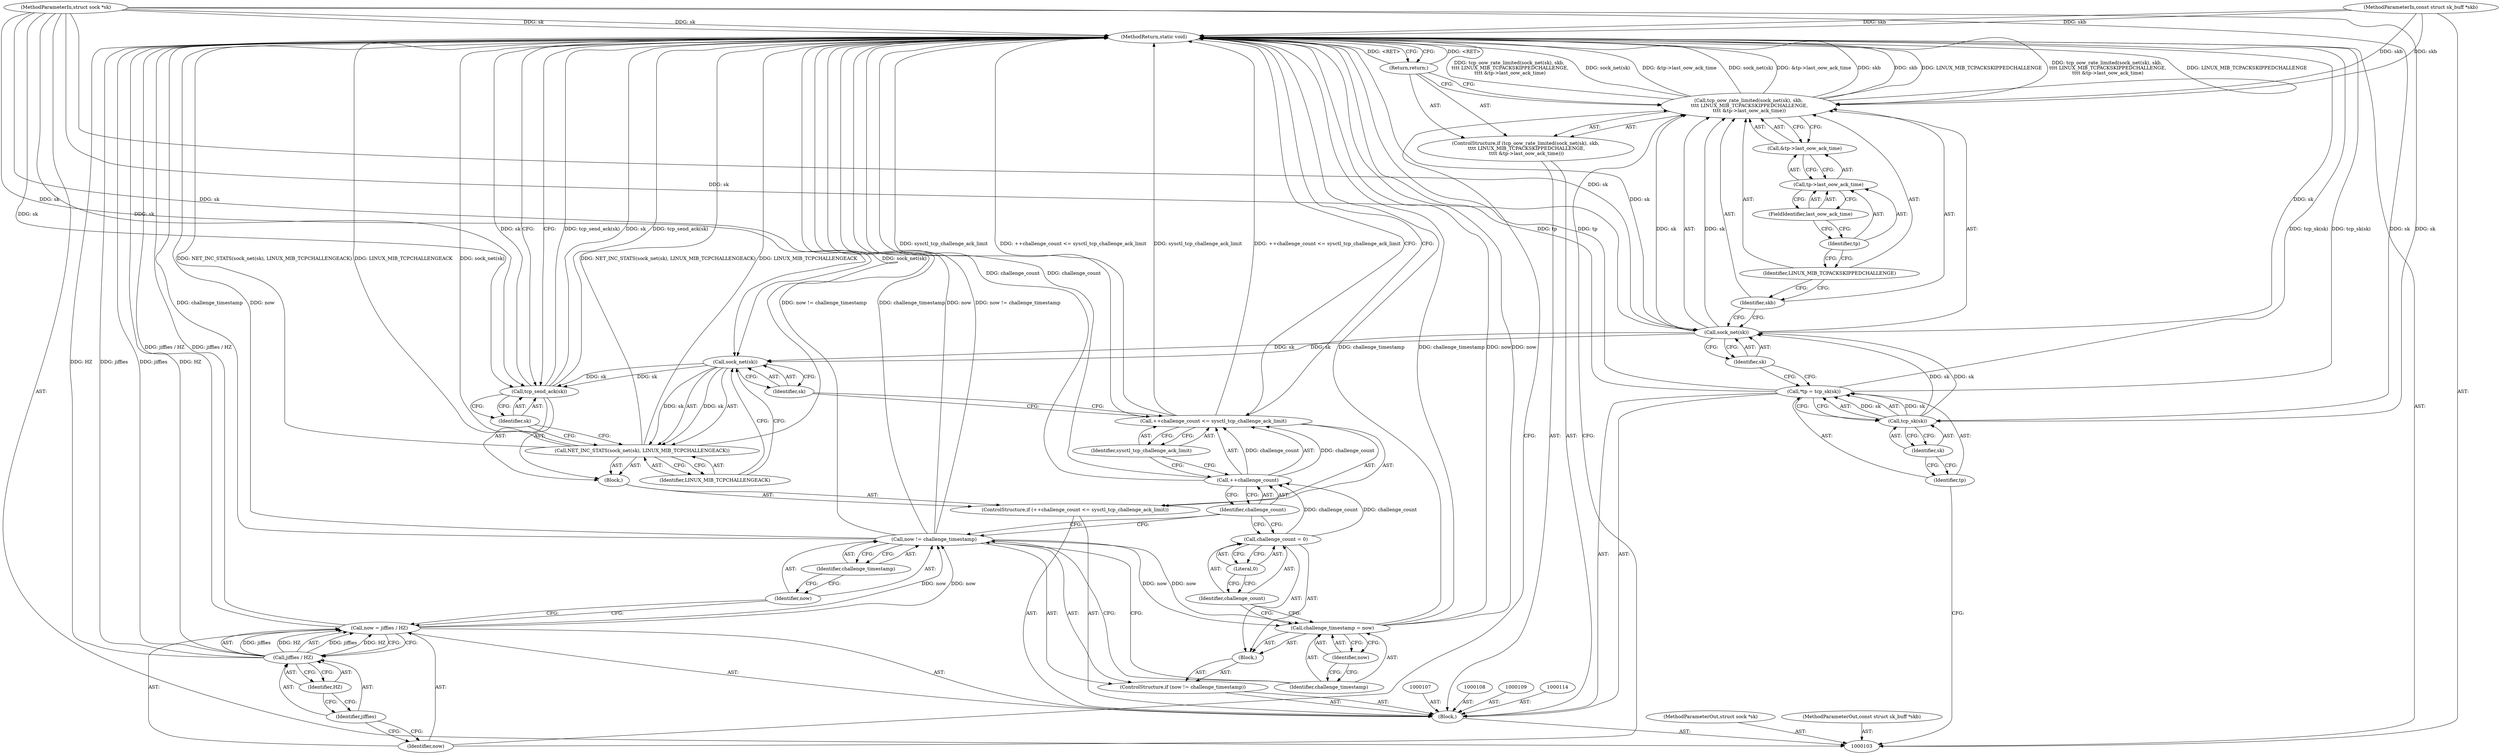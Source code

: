 digraph "1_linux_75ff39ccc1bd5d3c455b6822ab09e533c551f758" {
"1000154" [label="(MethodReturn,static void)"];
"1000104" [label="(MethodParameterIn,struct sock *sk)"];
"1000222" [label="(MethodParameterOut,struct sock *sk)"];
"1000105" [label="(MethodParameterIn,const struct sk_buff *skb)"];
"1000223" [label="(MethodParameterOut,const struct sk_buff *skb)"];
"1000115" [label="(ControlStructure,if (tcp_oow_rate_limited(sock_net(sk), skb,\n \t\t\t\t LINUX_MIB_TCPACKSKIPPEDCHALLENGE,\n \t\t\t\t &tp->last_oow_ack_time)))"];
"1000117" [label="(Call,sock_net(sk))"];
"1000118" [label="(Identifier,sk)"];
"1000119" [label="(Identifier,skb)"];
"1000116" [label="(Call,tcp_oow_rate_limited(sock_net(sk), skb,\n \t\t\t\t LINUX_MIB_TCPACKSKIPPEDCHALLENGE,\n \t\t\t\t &tp->last_oow_ack_time))"];
"1000120" [label="(Identifier,LINUX_MIB_TCPACKSKIPPEDCHALLENGE)"];
"1000124" [label="(FieldIdentifier,last_oow_ack_time)"];
"1000121" [label="(Call,&tp->last_oow_ack_time)"];
"1000122" [label="(Call,tp->last_oow_ack_time)"];
"1000123" [label="(Identifier,tp)"];
"1000125" [label="(Return,return;)"];
"1000130" [label="(Identifier,HZ)"];
"1000126" [label="(Call,now = jiffies / HZ)"];
"1000127" [label="(Identifier,now)"];
"1000128" [label="(Call,jiffies / HZ)"];
"1000129" [label="(Identifier,jiffies)"];
"1000134" [label="(Identifier,challenge_timestamp)"];
"1000131" [label="(ControlStructure,if (now != challenge_timestamp))"];
"1000135" [label="(Block,)"];
"1000132" [label="(Call,now != challenge_timestamp)"];
"1000133" [label="(Identifier,now)"];
"1000138" [label="(Identifier,now)"];
"1000136" [label="(Call,challenge_timestamp = now)"];
"1000137" [label="(Identifier,challenge_timestamp)"];
"1000139" [label="(Call,challenge_count = 0)"];
"1000140" [label="(Identifier,challenge_count)"];
"1000141" [label="(Literal,0)"];
"1000106" [label="(Block,)"];
"1000142" [label="(ControlStructure,if (++challenge_count <= sysctl_tcp_challenge_ack_limit))"];
"1000146" [label="(Identifier,sysctl_tcp_challenge_ack_limit)"];
"1000143" [label="(Call,++challenge_count <= sysctl_tcp_challenge_ack_limit)"];
"1000144" [label="(Call,++challenge_count)"];
"1000147" [label="(Block,)"];
"1000145" [label="(Identifier,challenge_count)"];
"1000149" [label="(Call,sock_net(sk))"];
"1000150" [label="(Identifier,sk)"];
"1000148" [label="(Call,NET_INC_STATS(sock_net(sk), LINUX_MIB_TCPCHALLENGEACK))"];
"1000151" [label="(Identifier,LINUX_MIB_TCPCHALLENGEACK)"];
"1000153" [label="(Identifier,sk)"];
"1000152" [label="(Call,tcp_send_ack(sk))"];
"1000110" [label="(Call,*tp = tcp_sk(sk))"];
"1000111" [label="(Identifier,tp)"];
"1000112" [label="(Call,tcp_sk(sk))"];
"1000113" [label="(Identifier,sk)"];
"1000154" -> "1000103"  [label="AST: "];
"1000154" -> "1000125"  [label="CFG: "];
"1000154" -> "1000152"  [label="CFG: "];
"1000154" -> "1000143"  [label="CFG: "];
"1000125" -> "1000154"  [label="DDG: <RET>"];
"1000116" -> "1000154"  [label="DDG: sock_net(sk)"];
"1000116" -> "1000154"  [label="DDG: &tp->last_oow_ack_time"];
"1000116" -> "1000154"  [label="DDG: skb"];
"1000116" -> "1000154"  [label="DDG: LINUX_MIB_TCPACKSKIPPEDCHALLENGE"];
"1000116" -> "1000154"  [label="DDG: tcp_oow_rate_limited(sock_net(sk), skb,\n \t\t\t\t LINUX_MIB_TCPACKSKIPPEDCHALLENGE,\n \t\t\t\t &tp->last_oow_ack_time)"];
"1000148" -> "1000154"  [label="DDG: LINUX_MIB_TCPCHALLENGEACK"];
"1000148" -> "1000154"  [label="DDG: sock_net(sk)"];
"1000148" -> "1000154"  [label="DDG: NET_INC_STATS(sock_net(sk), LINUX_MIB_TCPCHALLENGEACK)"];
"1000104" -> "1000154"  [label="DDG: sk"];
"1000105" -> "1000154"  [label="DDG: skb"];
"1000152" -> "1000154"  [label="DDG: tcp_send_ack(sk)"];
"1000152" -> "1000154"  [label="DDG: sk"];
"1000117" -> "1000154"  [label="DDG: sk"];
"1000143" -> "1000154"  [label="DDG: sysctl_tcp_challenge_ack_limit"];
"1000143" -> "1000154"  [label="DDG: ++challenge_count <= sysctl_tcp_challenge_ack_limit"];
"1000136" -> "1000154"  [label="DDG: challenge_timestamp"];
"1000136" -> "1000154"  [label="DDG: now"];
"1000128" -> "1000154"  [label="DDG: HZ"];
"1000128" -> "1000154"  [label="DDG: jiffies"];
"1000132" -> "1000154"  [label="DDG: now != challenge_timestamp"];
"1000132" -> "1000154"  [label="DDG: challenge_timestamp"];
"1000132" -> "1000154"  [label="DDG: now"];
"1000110" -> "1000154"  [label="DDG: tcp_sk(sk)"];
"1000110" -> "1000154"  [label="DDG: tp"];
"1000144" -> "1000154"  [label="DDG: challenge_count"];
"1000126" -> "1000154"  [label="DDG: jiffies / HZ"];
"1000104" -> "1000103"  [label="AST: "];
"1000104" -> "1000154"  [label="DDG: sk"];
"1000104" -> "1000112"  [label="DDG: sk"];
"1000104" -> "1000117"  [label="DDG: sk"];
"1000104" -> "1000149"  [label="DDG: sk"];
"1000104" -> "1000152"  [label="DDG: sk"];
"1000222" -> "1000103"  [label="AST: "];
"1000105" -> "1000103"  [label="AST: "];
"1000105" -> "1000154"  [label="DDG: skb"];
"1000105" -> "1000116"  [label="DDG: skb"];
"1000223" -> "1000103"  [label="AST: "];
"1000115" -> "1000106"  [label="AST: "];
"1000116" -> "1000115"  [label="AST: "];
"1000125" -> "1000115"  [label="AST: "];
"1000117" -> "1000116"  [label="AST: "];
"1000117" -> "1000118"  [label="CFG: "];
"1000118" -> "1000117"  [label="AST: "];
"1000119" -> "1000117"  [label="CFG: "];
"1000117" -> "1000154"  [label="DDG: sk"];
"1000117" -> "1000116"  [label="DDG: sk"];
"1000112" -> "1000117"  [label="DDG: sk"];
"1000104" -> "1000117"  [label="DDG: sk"];
"1000117" -> "1000149"  [label="DDG: sk"];
"1000118" -> "1000117"  [label="AST: "];
"1000118" -> "1000110"  [label="CFG: "];
"1000117" -> "1000118"  [label="CFG: "];
"1000119" -> "1000116"  [label="AST: "];
"1000119" -> "1000117"  [label="CFG: "];
"1000120" -> "1000119"  [label="CFG: "];
"1000116" -> "1000115"  [label="AST: "];
"1000116" -> "1000121"  [label="CFG: "];
"1000117" -> "1000116"  [label="AST: "];
"1000119" -> "1000116"  [label="AST: "];
"1000120" -> "1000116"  [label="AST: "];
"1000121" -> "1000116"  [label="AST: "];
"1000125" -> "1000116"  [label="CFG: "];
"1000127" -> "1000116"  [label="CFG: "];
"1000116" -> "1000154"  [label="DDG: sock_net(sk)"];
"1000116" -> "1000154"  [label="DDG: &tp->last_oow_ack_time"];
"1000116" -> "1000154"  [label="DDG: skb"];
"1000116" -> "1000154"  [label="DDG: LINUX_MIB_TCPACKSKIPPEDCHALLENGE"];
"1000116" -> "1000154"  [label="DDG: tcp_oow_rate_limited(sock_net(sk), skb,\n \t\t\t\t LINUX_MIB_TCPACKSKIPPEDCHALLENGE,\n \t\t\t\t &tp->last_oow_ack_time)"];
"1000117" -> "1000116"  [label="DDG: sk"];
"1000105" -> "1000116"  [label="DDG: skb"];
"1000120" -> "1000116"  [label="AST: "];
"1000120" -> "1000119"  [label="CFG: "];
"1000123" -> "1000120"  [label="CFG: "];
"1000124" -> "1000122"  [label="AST: "];
"1000124" -> "1000123"  [label="CFG: "];
"1000122" -> "1000124"  [label="CFG: "];
"1000121" -> "1000116"  [label="AST: "];
"1000121" -> "1000122"  [label="CFG: "];
"1000122" -> "1000121"  [label="AST: "];
"1000116" -> "1000121"  [label="CFG: "];
"1000122" -> "1000121"  [label="AST: "];
"1000122" -> "1000124"  [label="CFG: "];
"1000123" -> "1000122"  [label="AST: "];
"1000124" -> "1000122"  [label="AST: "];
"1000121" -> "1000122"  [label="CFG: "];
"1000123" -> "1000122"  [label="AST: "];
"1000123" -> "1000120"  [label="CFG: "];
"1000124" -> "1000123"  [label="CFG: "];
"1000125" -> "1000115"  [label="AST: "];
"1000125" -> "1000116"  [label="CFG: "];
"1000154" -> "1000125"  [label="CFG: "];
"1000125" -> "1000154"  [label="DDG: <RET>"];
"1000130" -> "1000128"  [label="AST: "];
"1000130" -> "1000129"  [label="CFG: "];
"1000128" -> "1000130"  [label="CFG: "];
"1000126" -> "1000106"  [label="AST: "];
"1000126" -> "1000128"  [label="CFG: "];
"1000127" -> "1000126"  [label="AST: "];
"1000128" -> "1000126"  [label="AST: "];
"1000133" -> "1000126"  [label="CFG: "];
"1000126" -> "1000154"  [label="DDG: jiffies / HZ"];
"1000128" -> "1000126"  [label="DDG: jiffies"];
"1000128" -> "1000126"  [label="DDG: HZ"];
"1000126" -> "1000132"  [label="DDG: now"];
"1000127" -> "1000126"  [label="AST: "];
"1000127" -> "1000116"  [label="CFG: "];
"1000129" -> "1000127"  [label="CFG: "];
"1000128" -> "1000126"  [label="AST: "];
"1000128" -> "1000130"  [label="CFG: "];
"1000129" -> "1000128"  [label="AST: "];
"1000130" -> "1000128"  [label="AST: "];
"1000126" -> "1000128"  [label="CFG: "];
"1000128" -> "1000154"  [label="DDG: HZ"];
"1000128" -> "1000154"  [label="DDG: jiffies"];
"1000128" -> "1000126"  [label="DDG: jiffies"];
"1000128" -> "1000126"  [label="DDG: HZ"];
"1000129" -> "1000128"  [label="AST: "];
"1000129" -> "1000127"  [label="CFG: "];
"1000130" -> "1000129"  [label="CFG: "];
"1000134" -> "1000132"  [label="AST: "];
"1000134" -> "1000133"  [label="CFG: "];
"1000132" -> "1000134"  [label="CFG: "];
"1000131" -> "1000106"  [label="AST: "];
"1000132" -> "1000131"  [label="AST: "];
"1000135" -> "1000131"  [label="AST: "];
"1000135" -> "1000131"  [label="AST: "];
"1000136" -> "1000135"  [label="AST: "];
"1000139" -> "1000135"  [label="AST: "];
"1000132" -> "1000131"  [label="AST: "];
"1000132" -> "1000134"  [label="CFG: "];
"1000133" -> "1000132"  [label="AST: "];
"1000134" -> "1000132"  [label="AST: "];
"1000137" -> "1000132"  [label="CFG: "];
"1000145" -> "1000132"  [label="CFG: "];
"1000132" -> "1000154"  [label="DDG: now != challenge_timestamp"];
"1000132" -> "1000154"  [label="DDG: challenge_timestamp"];
"1000132" -> "1000154"  [label="DDG: now"];
"1000126" -> "1000132"  [label="DDG: now"];
"1000132" -> "1000136"  [label="DDG: now"];
"1000133" -> "1000132"  [label="AST: "];
"1000133" -> "1000126"  [label="CFG: "];
"1000134" -> "1000133"  [label="CFG: "];
"1000138" -> "1000136"  [label="AST: "];
"1000138" -> "1000137"  [label="CFG: "];
"1000136" -> "1000138"  [label="CFG: "];
"1000136" -> "1000135"  [label="AST: "];
"1000136" -> "1000138"  [label="CFG: "];
"1000137" -> "1000136"  [label="AST: "];
"1000138" -> "1000136"  [label="AST: "];
"1000140" -> "1000136"  [label="CFG: "];
"1000136" -> "1000154"  [label="DDG: challenge_timestamp"];
"1000136" -> "1000154"  [label="DDG: now"];
"1000132" -> "1000136"  [label="DDG: now"];
"1000137" -> "1000136"  [label="AST: "];
"1000137" -> "1000132"  [label="CFG: "];
"1000138" -> "1000137"  [label="CFG: "];
"1000139" -> "1000135"  [label="AST: "];
"1000139" -> "1000141"  [label="CFG: "];
"1000140" -> "1000139"  [label="AST: "];
"1000141" -> "1000139"  [label="AST: "];
"1000145" -> "1000139"  [label="CFG: "];
"1000139" -> "1000144"  [label="DDG: challenge_count"];
"1000140" -> "1000139"  [label="AST: "];
"1000140" -> "1000136"  [label="CFG: "];
"1000141" -> "1000140"  [label="CFG: "];
"1000141" -> "1000139"  [label="AST: "];
"1000141" -> "1000140"  [label="CFG: "];
"1000139" -> "1000141"  [label="CFG: "];
"1000106" -> "1000103"  [label="AST: "];
"1000107" -> "1000106"  [label="AST: "];
"1000108" -> "1000106"  [label="AST: "];
"1000109" -> "1000106"  [label="AST: "];
"1000110" -> "1000106"  [label="AST: "];
"1000114" -> "1000106"  [label="AST: "];
"1000115" -> "1000106"  [label="AST: "];
"1000126" -> "1000106"  [label="AST: "];
"1000131" -> "1000106"  [label="AST: "];
"1000142" -> "1000106"  [label="AST: "];
"1000142" -> "1000106"  [label="AST: "];
"1000143" -> "1000142"  [label="AST: "];
"1000147" -> "1000142"  [label="AST: "];
"1000146" -> "1000143"  [label="AST: "];
"1000146" -> "1000144"  [label="CFG: "];
"1000143" -> "1000146"  [label="CFG: "];
"1000143" -> "1000142"  [label="AST: "];
"1000143" -> "1000146"  [label="CFG: "];
"1000144" -> "1000143"  [label="AST: "];
"1000146" -> "1000143"  [label="AST: "];
"1000150" -> "1000143"  [label="CFG: "];
"1000154" -> "1000143"  [label="CFG: "];
"1000143" -> "1000154"  [label="DDG: sysctl_tcp_challenge_ack_limit"];
"1000143" -> "1000154"  [label="DDG: ++challenge_count <= sysctl_tcp_challenge_ack_limit"];
"1000144" -> "1000143"  [label="DDG: challenge_count"];
"1000144" -> "1000143"  [label="AST: "];
"1000144" -> "1000145"  [label="CFG: "];
"1000145" -> "1000144"  [label="AST: "];
"1000146" -> "1000144"  [label="CFG: "];
"1000144" -> "1000154"  [label="DDG: challenge_count"];
"1000144" -> "1000143"  [label="DDG: challenge_count"];
"1000139" -> "1000144"  [label="DDG: challenge_count"];
"1000147" -> "1000142"  [label="AST: "];
"1000148" -> "1000147"  [label="AST: "];
"1000152" -> "1000147"  [label="AST: "];
"1000145" -> "1000144"  [label="AST: "];
"1000145" -> "1000139"  [label="CFG: "];
"1000145" -> "1000132"  [label="CFG: "];
"1000144" -> "1000145"  [label="CFG: "];
"1000149" -> "1000148"  [label="AST: "];
"1000149" -> "1000150"  [label="CFG: "];
"1000150" -> "1000149"  [label="AST: "];
"1000151" -> "1000149"  [label="CFG: "];
"1000149" -> "1000148"  [label="DDG: sk"];
"1000117" -> "1000149"  [label="DDG: sk"];
"1000104" -> "1000149"  [label="DDG: sk"];
"1000149" -> "1000152"  [label="DDG: sk"];
"1000150" -> "1000149"  [label="AST: "];
"1000150" -> "1000143"  [label="CFG: "];
"1000149" -> "1000150"  [label="CFG: "];
"1000148" -> "1000147"  [label="AST: "];
"1000148" -> "1000151"  [label="CFG: "];
"1000149" -> "1000148"  [label="AST: "];
"1000151" -> "1000148"  [label="AST: "];
"1000153" -> "1000148"  [label="CFG: "];
"1000148" -> "1000154"  [label="DDG: LINUX_MIB_TCPCHALLENGEACK"];
"1000148" -> "1000154"  [label="DDG: sock_net(sk)"];
"1000148" -> "1000154"  [label="DDG: NET_INC_STATS(sock_net(sk), LINUX_MIB_TCPCHALLENGEACK)"];
"1000149" -> "1000148"  [label="DDG: sk"];
"1000151" -> "1000148"  [label="AST: "];
"1000151" -> "1000149"  [label="CFG: "];
"1000148" -> "1000151"  [label="CFG: "];
"1000153" -> "1000152"  [label="AST: "];
"1000153" -> "1000148"  [label="CFG: "];
"1000152" -> "1000153"  [label="CFG: "];
"1000152" -> "1000147"  [label="AST: "];
"1000152" -> "1000153"  [label="CFG: "];
"1000153" -> "1000152"  [label="AST: "];
"1000154" -> "1000152"  [label="CFG: "];
"1000152" -> "1000154"  [label="DDG: tcp_send_ack(sk)"];
"1000152" -> "1000154"  [label="DDG: sk"];
"1000149" -> "1000152"  [label="DDG: sk"];
"1000104" -> "1000152"  [label="DDG: sk"];
"1000110" -> "1000106"  [label="AST: "];
"1000110" -> "1000112"  [label="CFG: "];
"1000111" -> "1000110"  [label="AST: "];
"1000112" -> "1000110"  [label="AST: "];
"1000118" -> "1000110"  [label="CFG: "];
"1000110" -> "1000154"  [label="DDG: tcp_sk(sk)"];
"1000110" -> "1000154"  [label="DDG: tp"];
"1000112" -> "1000110"  [label="DDG: sk"];
"1000111" -> "1000110"  [label="AST: "];
"1000111" -> "1000103"  [label="CFG: "];
"1000113" -> "1000111"  [label="CFG: "];
"1000112" -> "1000110"  [label="AST: "];
"1000112" -> "1000113"  [label="CFG: "];
"1000113" -> "1000112"  [label="AST: "];
"1000110" -> "1000112"  [label="CFG: "];
"1000112" -> "1000110"  [label="DDG: sk"];
"1000104" -> "1000112"  [label="DDG: sk"];
"1000112" -> "1000117"  [label="DDG: sk"];
"1000113" -> "1000112"  [label="AST: "];
"1000113" -> "1000111"  [label="CFG: "];
"1000112" -> "1000113"  [label="CFG: "];
}
